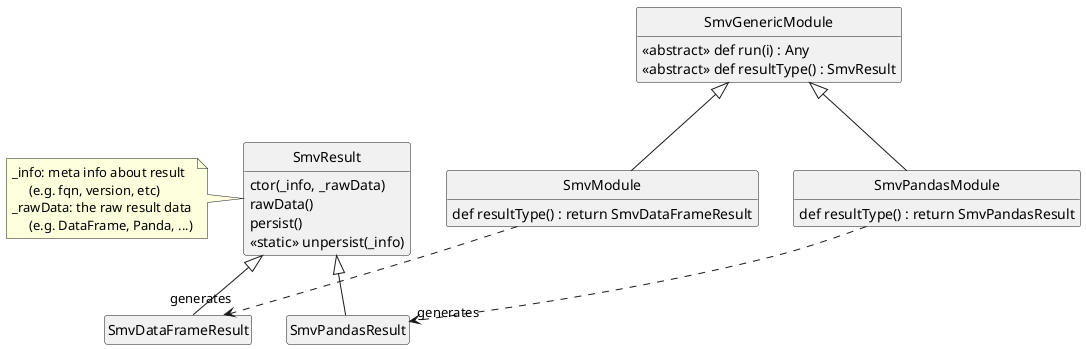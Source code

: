 @startuml

hide empty methods
hide empty fields
hide circle

together {
class SmvResult {
  ctor(_info, _rawData)
  rawData()
  persist()
  <<static>> unpersist(_info)
}
note left: _info: meta info about result\n     (e.g. fqn, version, etc)\n_rawData: the raw result data\n     (e.g. DataFrame, Panda, ...)

class SmvDataFrameResult extends SmvResult
class SmvPandasResult extends SmvResult
}

class SmvGenericModule {
  <<abstract>> def run(i) : Any
  <<abstract>> def resultType() : SmvResult
}

class SmvModule extends SmvGenericModule {
  def resultType() : return SmvDataFrameResult
}
SmvModule ..> "generates" SmvDataFrameResult

class SmvPandasModule extends SmvGenericModule {
  def resultType() : return SmvPandasResult
}
SmvPandasModule ..> "generates" SmvPandasResult

@enduml
